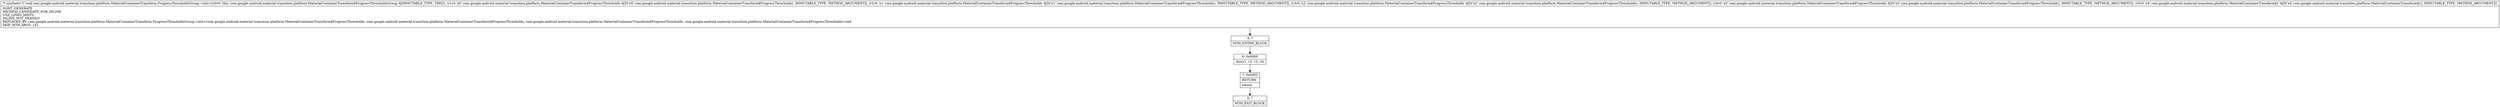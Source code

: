 digraph "CFG forcom.google.android.material.transition.platform.MaterialContainerTransform.ProgressThresholdsGroup.\<init\>(Lcom\/google\/android\/material\/transition\/platform\/MaterialContainerTransform$ProgressThresholds;Lcom\/google\/android\/material\/transition\/platform\/MaterialContainerTransform$ProgressThresholds;Lcom\/google\/android\/material\/transition\/platform\/MaterialContainerTransform$ProgressThresholds;Lcom\/google\/android\/material\/transition\/platform\/MaterialContainerTransform$ProgressThresholds;Lcom\/google\/android\/material\/transition\/platform\/MaterialContainerTransform$1;)V" {
Node_4 [shape=record,label="{4\:\ ?|MTH_ENTER_BLOCK\l}"];
Node_6 [shape=record,label="{6\:\ 0x0000|this(r1, r2, r3, r4)\l}"];
Node_7 [shape=record,label="{7\:\ 0x0003|RETURN\l|return\l}"];
Node_5 [shape=record,label="{5\:\ ?|MTH_EXIT_BLOCK\l}"];
MethodNode[shape=record,label="{\/* synthetic *\/ void com.google.android.material.transition.platform.MaterialContainerTransform.ProgressThresholdsGroup.\<init\>((r0v0 'this' com.google.android.material.transition.platform.MaterialContainerTransform$ProgressThresholdsGroup A[IMMUTABLE_TYPE, THIS]), (r1v0 'x0' com.google.android.material.transition.platform.MaterialContainerTransform$ProgressThresholds A[D('x0' com.google.android.material.transition.platform.MaterialContainerTransform$ProgressThresholds), IMMUTABLE_TYPE, METHOD_ARGUMENT]), (r2v0 'x1' com.google.android.material.transition.platform.MaterialContainerTransform$ProgressThresholds A[D('x1' com.google.android.material.transition.platform.MaterialContainerTransform$ProgressThresholds), IMMUTABLE_TYPE, METHOD_ARGUMENT]), (r3v0 'x2' com.google.android.material.transition.platform.MaterialContainerTransform$ProgressThresholds A[D('x2' com.google.android.material.transition.platform.MaterialContainerTransform$ProgressThresholds), IMMUTABLE_TYPE, METHOD_ARGUMENT]), (r4v0 'x3' com.google.android.material.transition.platform.MaterialContainerTransform$ProgressThresholds A[D('x3' com.google.android.material.transition.platform.MaterialContainerTransform$ProgressThresholds), IMMUTABLE_TYPE, METHOD_ARGUMENT]), (r5v0 'x4' com.google.android.material.transition.platform.MaterialContainerTransform$1 A[D('x4' com.google.android.material.transition.platform.MaterialContainerTransform$1), IMMUTABLE_TYPE, METHOD_ARGUMENT]))  | DONT_GENERATE\lMETHOD_CANDIDATE_FOR_INLINE\lUSE_LINES_HINTS\lINLINE_NOT_NEEDED\lREPLACED_BY: com.google.android.material.transition.platform.MaterialContainerTransform.ProgressThresholdsGroup.\<init\>(com.google.android.material.transition.platform.MaterialContainerTransform$ProgressThresholds, com.google.android.material.transition.platform.MaterialContainerTransform$ProgressThresholds, com.google.android.material.transition.platform.MaterialContainerTransform$ProgressThresholds, com.google.android.material.transition.platform.MaterialContainerTransform$ProgressThresholds):void\lSKIP_MTH_ARGS: \{4\}\l}"];
MethodNode -> Node_4;Node_4 -> Node_6;
Node_6 -> Node_7;
Node_7 -> Node_5;
}

